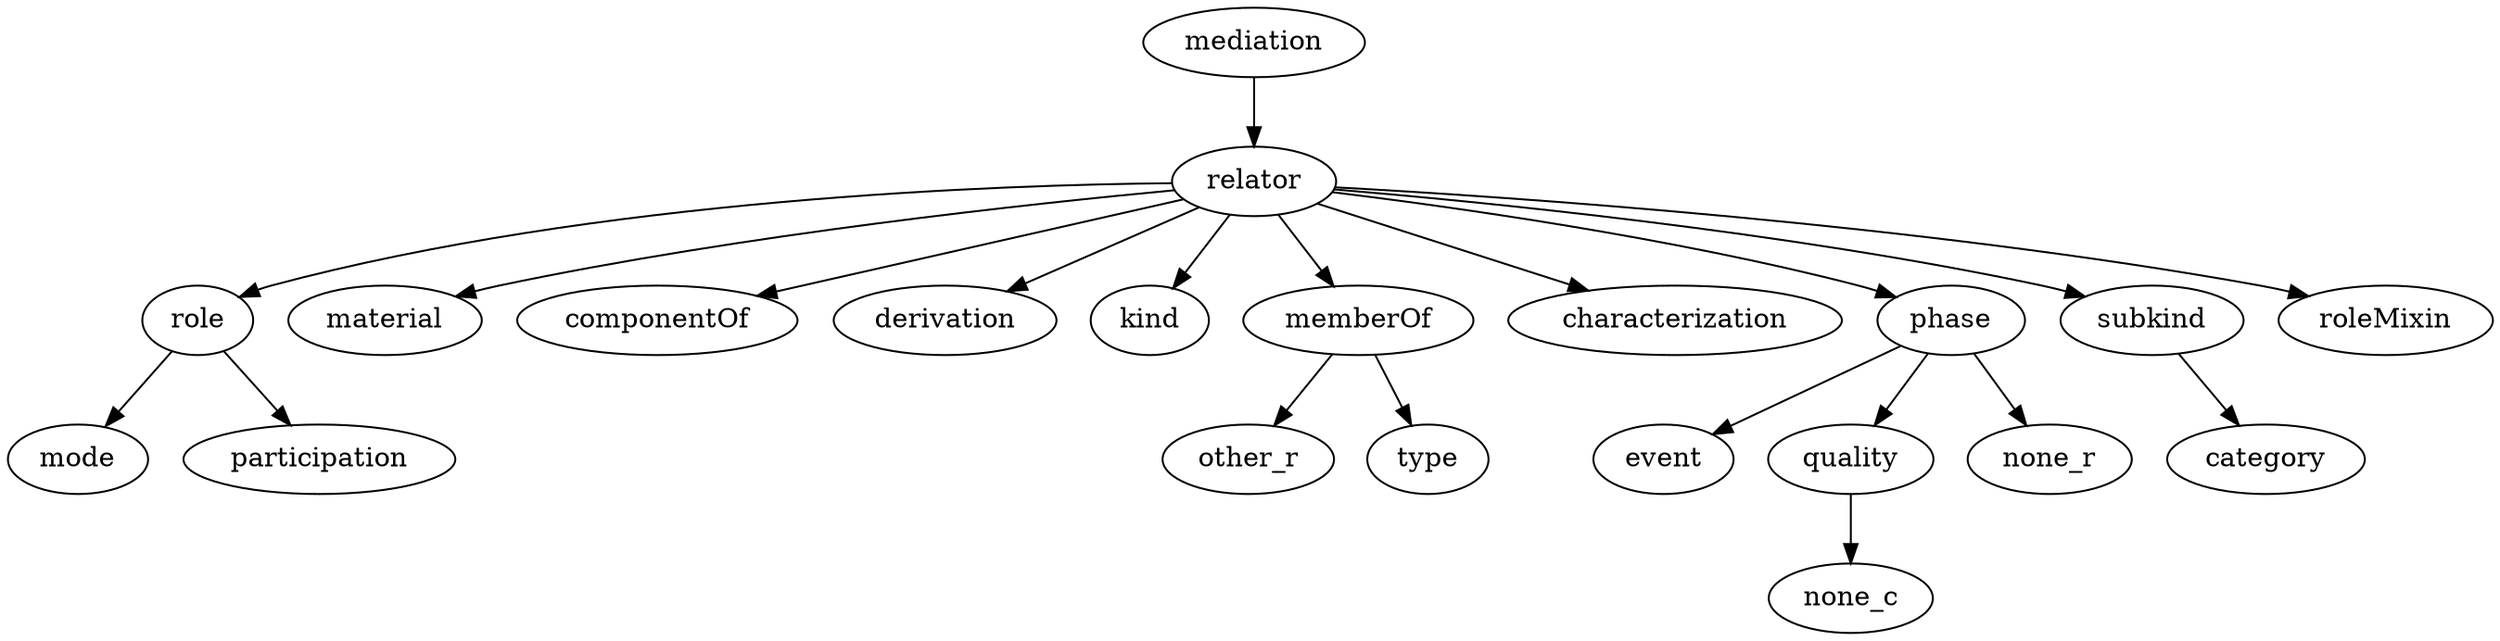 strict digraph {
mediation;
relator;
role;
material;
componentOf;
derivation;
kind;
memberOf;
characterization;
phase;
subkind;
roleMixin;
mode;
participation;
event;
quality;
none_r;
category;
other_r;
type;
none_c;
mediation -> relator;
relator -> role;
relator -> material;
relator -> componentOf;
relator -> derivation;
relator -> kind;
relator -> memberOf;
relator -> characterization;
relator -> phase;
relator -> subkind;
relator -> roleMixin;
role -> mode;
role -> participation;
memberOf -> other_r;
memberOf -> type;
phase -> event;
phase -> quality;
phase -> none_r;
subkind -> category;
quality -> none_c;
}
